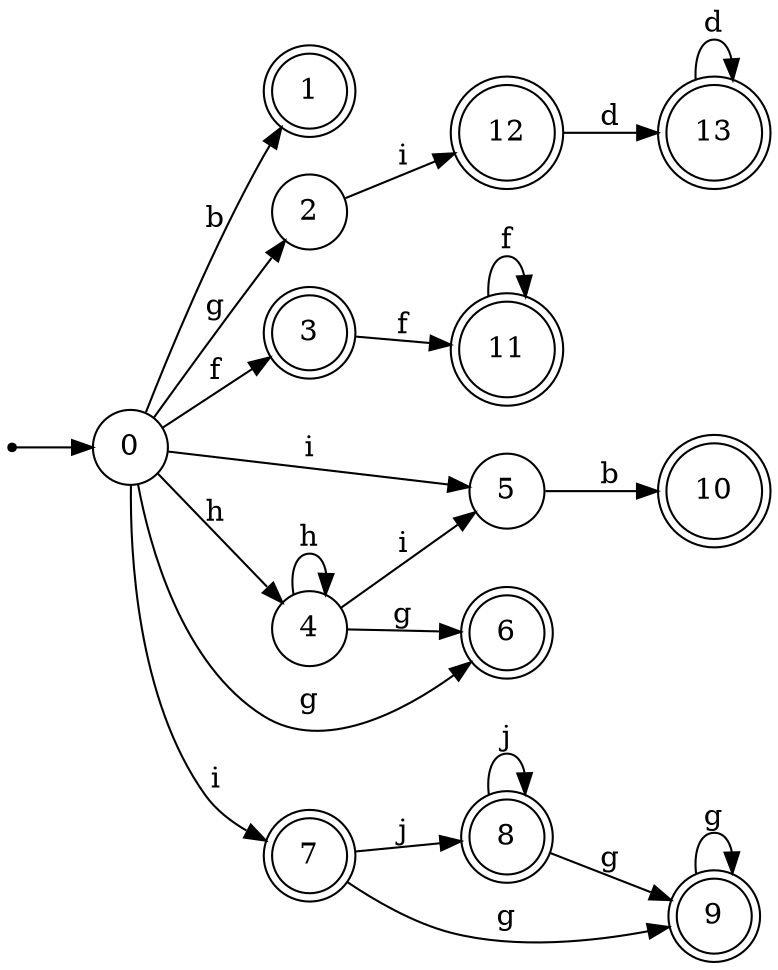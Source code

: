 digraph finite_state_machine {
rankdir=LR;
size="20,20";
node [shape = point]; "dummy0"
node [shape = circle]; "0";
"dummy0" -> "0";
node [shape = doublecircle]; "1";node [shape = circle]; "2";
node [shape = doublecircle]; "3";node [shape = circle]; "4";
node [shape = circle]; "5";
node [shape = doublecircle]; "6";node [shape = doublecircle]; "7";node [shape = doublecircle]; "8";node [shape = doublecircle]; "9";node [shape = doublecircle]; "10";node [shape = doublecircle]; "11";node [shape = doublecircle]; "12";node [shape = doublecircle]; "13";"0" -> "1" [label = "b"];
 "0" -> "2" [label = "g"];
 "0" -> "6" [label = "g"];
 "0" -> "3" [label = "f"];
 "0" -> "4" [label = "h"];
 "0" -> "5" [label = "i"];
 "0" -> "7" [label = "i"];
 "7" -> "8" [label = "j"];
 "7" -> "9" [label = "g"];
 "9" -> "9" [label = "g"];
 "8" -> "8" [label = "j"];
 "8" -> "9" [label = "g"];
 "5" -> "10" [label = "b"];
 "4" -> "4" [label = "h"];
 "4" -> "5" [label = "i"];
 "4" -> "6" [label = "g"];
 "3" -> "11" [label = "f"];
 "11" -> "11" [label = "f"];
 "2" -> "12" [label = "i"];
 "12" -> "13" [label = "d"];
 "13" -> "13" [label = "d"];
 }
